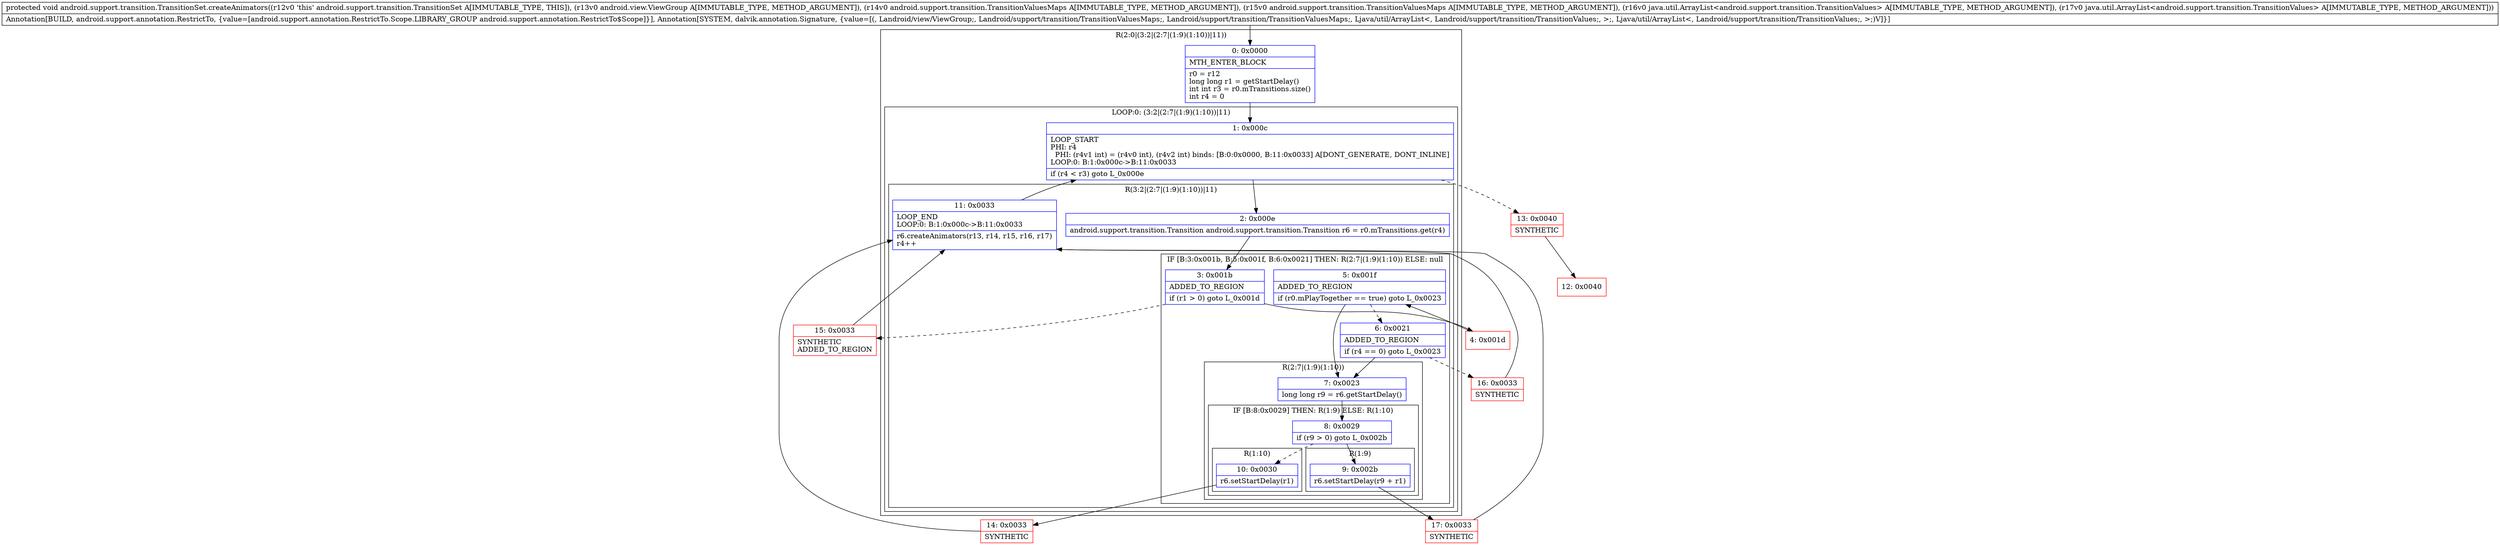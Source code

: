 digraph "CFG forandroid.support.transition.TransitionSet.createAnimators(Landroid\/view\/ViewGroup;Landroid\/support\/transition\/TransitionValuesMaps;Landroid\/support\/transition\/TransitionValuesMaps;Ljava\/util\/ArrayList;Ljava\/util\/ArrayList;)V" {
subgraph cluster_Region_1476219377 {
label = "R(2:0|(3:2|(2:7|(1:9)(1:10))|11))";
node [shape=record,color=blue];
Node_0 [shape=record,label="{0\:\ 0x0000|MTH_ENTER_BLOCK\l|r0 = r12\llong long r1 = getStartDelay()\lint int r3 = r0.mTransitions.size()\lint r4 = 0\l}"];
subgraph cluster_LoopRegion_252811784 {
label = "LOOP:0: (3:2|(2:7|(1:9)(1:10))|11)";
node [shape=record,color=blue];
Node_1 [shape=record,label="{1\:\ 0x000c|LOOP_START\lPHI: r4 \l  PHI: (r4v1 int) = (r4v0 int), (r4v2 int) binds: [B:0:0x0000, B:11:0x0033] A[DONT_GENERATE, DONT_INLINE]\lLOOP:0: B:1:0x000c\-\>B:11:0x0033\l|if (r4 \< r3) goto L_0x000e\l}"];
subgraph cluster_Region_1030292209 {
label = "R(3:2|(2:7|(1:9)(1:10))|11)";
node [shape=record,color=blue];
Node_2 [shape=record,label="{2\:\ 0x000e|android.support.transition.Transition android.support.transition.Transition r6 = r0.mTransitions.get(r4)\l}"];
subgraph cluster_IfRegion_844108616 {
label = "IF [B:3:0x001b, B:5:0x001f, B:6:0x0021] THEN: R(2:7|(1:9)(1:10)) ELSE: null";
node [shape=record,color=blue];
Node_3 [shape=record,label="{3\:\ 0x001b|ADDED_TO_REGION\l|if (r1 \> 0) goto L_0x001d\l}"];
Node_5 [shape=record,label="{5\:\ 0x001f|ADDED_TO_REGION\l|if (r0.mPlayTogether == true) goto L_0x0023\l}"];
Node_6 [shape=record,label="{6\:\ 0x0021|ADDED_TO_REGION\l|if (r4 == 0) goto L_0x0023\l}"];
subgraph cluster_Region_1836635790 {
label = "R(2:7|(1:9)(1:10))";
node [shape=record,color=blue];
Node_7 [shape=record,label="{7\:\ 0x0023|long long r9 = r6.getStartDelay()\l}"];
subgraph cluster_IfRegion_786350501 {
label = "IF [B:8:0x0029] THEN: R(1:9) ELSE: R(1:10)";
node [shape=record,color=blue];
Node_8 [shape=record,label="{8\:\ 0x0029|if (r9 \> 0) goto L_0x002b\l}"];
subgraph cluster_Region_1826063056 {
label = "R(1:9)";
node [shape=record,color=blue];
Node_9 [shape=record,label="{9\:\ 0x002b|r6.setStartDelay(r9 + r1)\l}"];
}
subgraph cluster_Region_853419899 {
label = "R(1:10)";
node [shape=record,color=blue];
Node_10 [shape=record,label="{10\:\ 0x0030|r6.setStartDelay(r1)\l}"];
}
}
}
}
Node_11 [shape=record,label="{11\:\ 0x0033|LOOP_END\lLOOP:0: B:1:0x000c\-\>B:11:0x0033\l|r6.createAnimators(r13, r14, r15, r16, r17)\lr4++\l}"];
}
}
}
Node_4 [shape=record,color=red,label="{4\:\ 0x001d}"];
Node_12 [shape=record,color=red,label="{12\:\ 0x0040}"];
Node_13 [shape=record,color=red,label="{13\:\ 0x0040|SYNTHETIC\l}"];
Node_14 [shape=record,color=red,label="{14\:\ 0x0033|SYNTHETIC\l}"];
Node_15 [shape=record,color=red,label="{15\:\ 0x0033|SYNTHETIC\lADDED_TO_REGION\l}"];
Node_16 [shape=record,color=red,label="{16\:\ 0x0033|SYNTHETIC\l}"];
Node_17 [shape=record,color=red,label="{17\:\ 0x0033|SYNTHETIC\l}"];
MethodNode[shape=record,label="{protected void android.support.transition.TransitionSet.createAnimators((r12v0 'this' android.support.transition.TransitionSet A[IMMUTABLE_TYPE, THIS]), (r13v0 android.view.ViewGroup A[IMMUTABLE_TYPE, METHOD_ARGUMENT]), (r14v0 android.support.transition.TransitionValuesMaps A[IMMUTABLE_TYPE, METHOD_ARGUMENT]), (r15v0 android.support.transition.TransitionValuesMaps A[IMMUTABLE_TYPE, METHOD_ARGUMENT]), (r16v0 java.util.ArrayList\<android.support.transition.TransitionValues\> A[IMMUTABLE_TYPE, METHOD_ARGUMENT]), (r17v0 java.util.ArrayList\<android.support.transition.TransitionValues\> A[IMMUTABLE_TYPE, METHOD_ARGUMENT]))  | Annotation[BUILD, android.support.annotation.RestrictTo, \{value=[android.support.annotation.RestrictTo.Scope.LIBRARY_GROUP android.support.annotation.RestrictTo$Scope]\}], Annotation[SYSTEM, dalvik.annotation.Signature, \{value=[(, Landroid\/view\/ViewGroup;, Landroid\/support\/transition\/TransitionValuesMaps;, Landroid\/support\/transition\/TransitionValuesMaps;, Ljava\/util\/ArrayList\<, Landroid\/support\/transition\/TransitionValues;, \>;, Ljava\/util\/ArrayList\<, Landroid\/support\/transition\/TransitionValues;, \>;)V]\}]\l}"];
MethodNode -> Node_0;
Node_0 -> Node_1;
Node_1 -> Node_2;
Node_1 -> Node_13[style=dashed];
Node_2 -> Node_3;
Node_3 -> Node_4;
Node_3 -> Node_15[style=dashed];
Node_5 -> Node_6[style=dashed];
Node_5 -> Node_7;
Node_6 -> Node_7;
Node_6 -> Node_16[style=dashed];
Node_7 -> Node_8;
Node_8 -> Node_9;
Node_8 -> Node_10[style=dashed];
Node_9 -> Node_17;
Node_10 -> Node_14;
Node_11 -> Node_1;
Node_4 -> Node_5;
Node_13 -> Node_12;
Node_14 -> Node_11;
Node_15 -> Node_11;
Node_16 -> Node_11;
Node_17 -> Node_11;
}

